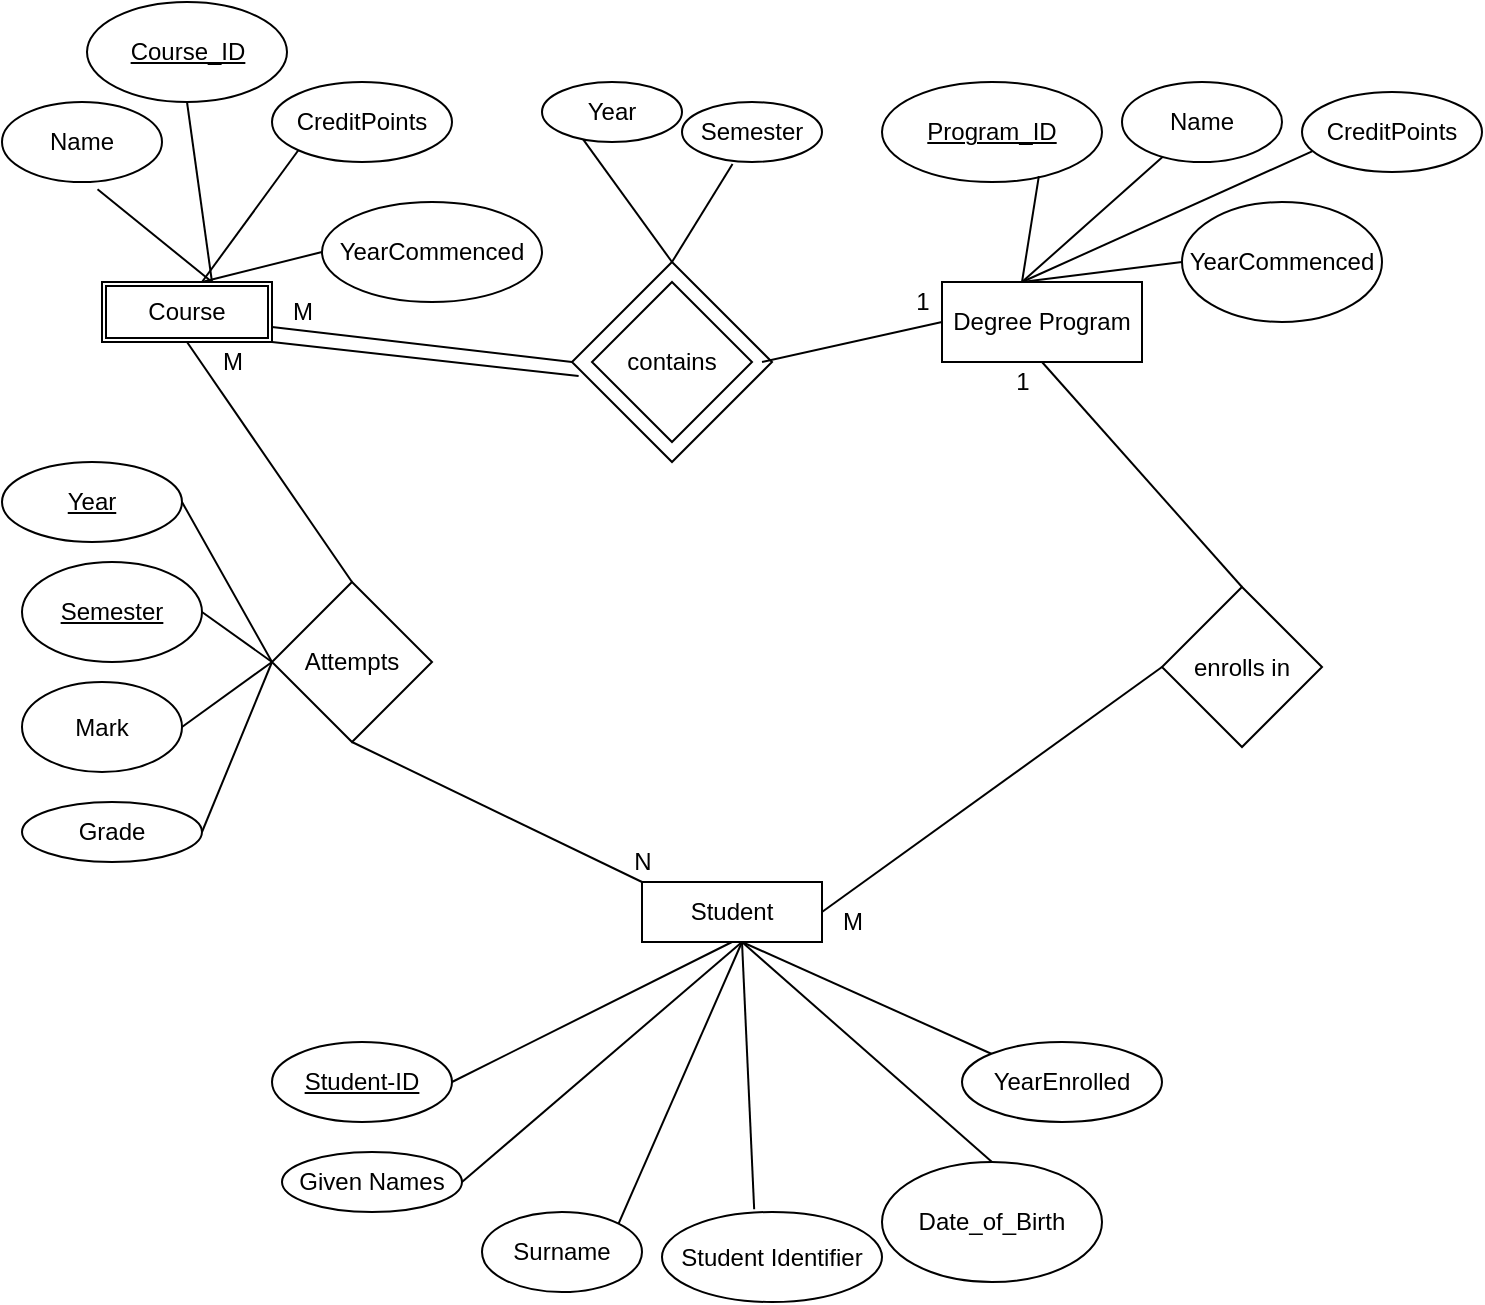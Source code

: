 <mxfile version="15.6.8" type="github">
  <diagram id="R2lEEEUBdFMjLlhIrx00" name="Page-1">
    <mxGraphModel dx="792" dy="1586" grid="1" gridSize="10" guides="1" tooltips="1" connect="1" arrows="1" fold="1" page="1" pageScale="1" pageWidth="850" pageHeight="1100" math="0" shadow="0" extFonts="Permanent Marker^https://fonts.googleapis.com/css?family=Permanent+Marker">
      <root>
        <mxCell id="0" />
        <mxCell id="1" parent="0" />
        <mxCell id="qoKDU3kjT6tSE2RLi8wQ-66" value="" style="rhombus;whiteSpace=wrap;html=1;" parent="1" vertex="1">
          <mxGeometry x="325" y="100" width="100" height="100" as="geometry" />
        </mxCell>
        <mxCell id="qoKDU3kjT6tSE2RLi8wQ-2" value="Student" style="rounded=0;whiteSpace=wrap;html=1;" parent="1" vertex="1">
          <mxGeometry x="360" y="410" width="90" height="30" as="geometry" />
        </mxCell>
        <mxCell id="qoKDU3kjT6tSE2RLi8wQ-3" value="Degree Program" style="rounded=0;whiteSpace=wrap;html=1;" parent="1" vertex="1">
          <mxGeometry x="510" y="110" width="100" height="40" as="geometry" />
        </mxCell>
        <mxCell id="qoKDU3kjT6tSE2RLi8wQ-4" value="contains" style="rhombus;whiteSpace=wrap;html=1;" parent="1" vertex="1">
          <mxGeometry x="335" y="110" width="80" height="80" as="geometry" />
        </mxCell>
        <mxCell id="qoKDU3kjT6tSE2RLi8wQ-10" value="" style="endArrow=none;html=1;rounded=0;entryX=1;entryY=0.75;entryDx=0;entryDy=0;exitX=0;exitY=0.5;exitDx=0;exitDy=0;" parent="1" source="qoKDU3kjT6tSE2RLi8wQ-66" target="qoKDU3kjT6tSE2RLi8wQ-64" edge="1">
          <mxGeometry width="50" height="50" relative="1" as="geometry">
            <mxPoint x="320" y="150" as="sourcePoint" />
            <mxPoint x="485" y="280" as="targetPoint" />
            <Array as="points" />
          </mxGeometry>
        </mxCell>
        <mxCell id="qoKDU3kjT6tSE2RLi8wQ-11" value="" style="endArrow=none;html=1;rounded=0;entryX=0;entryY=0.5;entryDx=0;entryDy=0;" parent="1" target="qoKDU3kjT6tSE2RLi8wQ-3" edge="1">
          <mxGeometry width="50" height="50" relative="1" as="geometry">
            <mxPoint x="420" y="150" as="sourcePoint" />
            <mxPoint x="430" y="230" as="targetPoint" />
          </mxGeometry>
        </mxCell>
        <mxCell id="qoKDU3kjT6tSE2RLi8wQ-12" value="enrolls in" style="rhombus;whiteSpace=wrap;html=1;" parent="1" vertex="1">
          <mxGeometry x="620" y="262.5" width="80" height="80" as="geometry" />
        </mxCell>
        <mxCell id="qoKDU3kjT6tSE2RLi8wQ-14" value="" style="endArrow=none;html=1;rounded=0;entryX=0;entryY=0.5;entryDx=0;entryDy=0;exitX=1;exitY=0.5;exitDx=0;exitDy=0;" parent="1" source="qoKDU3kjT6tSE2RLi8wQ-2" target="qoKDU3kjT6tSE2RLi8wQ-12" edge="1">
          <mxGeometry width="50" height="50" relative="1" as="geometry">
            <mxPoint x="380" y="280" as="sourcePoint" />
            <mxPoint x="430" y="230" as="targetPoint" />
          </mxGeometry>
        </mxCell>
        <mxCell id="qoKDU3kjT6tSE2RLi8wQ-15" value="" style="endArrow=none;html=1;rounded=0;entryX=0.5;entryY=1;entryDx=0;entryDy=0;exitX=0.5;exitY=0;exitDx=0;exitDy=0;" parent="1" source="qoKDU3kjT6tSE2RLi8wQ-12" target="qoKDU3kjT6tSE2RLi8wQ-3" edge="1">
          <mxGeometry width="50" height="50" relative="1" as="geometry">
            <mxPoint x="380" y="280" as="sourcePoint" />
            <mxPoint x="430" y="230" as="targetPoint" />
          </mxGeometry>
        </mxCell>
        <mxCell id="qoKDU3kjT6tSE2RLi8wQ-16" value="Given Names" style="ellipse;whiteSpace=wrap;html=1;" parent="1" vertex="1">
          <mxGeometry x="180" y="545" width="90" height="30" as="geometry" />
        </mxCell>
        <mxCell id="qoKDU3kjT6tSE2RLi8wQ-17" value="Surname" style="ellipse;whiteSpace=wrap;html=1;direction=south;" parent="1" vertex="1">
          <mxGeometry x="280" y="575" width="80" height="40" as="geometry" />
        </mxCell>
        <mxCell id="qoKDU3kjT6tSE2RLi8wQ-19" value="Date_of_Birth" style="ellipse;whiteSpace=wrap;html=1;" parent="1" vertex="1">
          <mxGeometry x="480" y="550" width="110" height="60" as="geometry" />
        </mxCell>
        <mxCell id="qoKDU3kjT6tSE2RLi8wQ-20" value="Student Identifier" style="ellipse;whiteSpace=wrap;html=1;" parent="1" vertex="1">
          <mxGeometry x="370" y="575" width="110" height="45" as="geometry" />
        </mxCell>
        <mxCell id="qoKDU3kjT6tSE2RLi8wQ-21" value="YearEnrolled" style="ellipse;whiteSpace=wrap;html=1;" parent="1" vertex="1">
          <mxGeometry x="520" y="490" width="100" height="40" as="geometry" />
        </mxCell>
        <mxCell id="qoKDU3kjT6tSE2RLi8wQ-22" value="&lt;u&gt;Student-ID&lt;/u&gt;" style="ellipse;whiteSpace=wrap;html=1;" parent="1" vertex="1">
          <mxGeometry x="175" y="490" width="90" height="40" as="geometry" />
        </mxCell>
        <mxCell id="qoKDU3kjT6tSE2RLi8wQ-23" value="" style="endArrow=none;html=1;rounded=0;exitX=1;exitY=0.5;exitDx=0;exitDy=0;" parent="1" source="qoKDU3kjT6tSE2RLi8wQ-22" edge="1">
          <mxGeometry width="50" height="50" relative="1" as="geometry">
            <mxPoint x="200" y="480" as="sourcePoint" />
            <mxPoint x="405" y="440" as="targetPoint" />
          </mxGeometry>
        </mxCell>
        <mxCell id="qoKDU3kjT6tSE2RLi8wQ-25" value="" style="endArrow=none;html=1;rounded=0;exitX=1;exitY=0.5;exitDx=0;exitDy=0;" parent="1" source="qoKDU3kjT6tSE2RLi8wQ-16" edge="1">
          <mxGeometry width="50" height="50" relative="1" as="geometry">
            <mxPoint x="360" y="490" as="sourcePoint" />
            <mxPoint x="410" y="440" as="targetPoint" />
          </mxGeometry>
        </mxCell>
        <mxCell id="qoKDU3kjT6tSE2RLi8wQ-26" value="" style="endArrow=none;html=1;rounded=0;exitX=0;exitY=0;exitDx=0;exitDy=0;" parent="1" source="qoKDU3kjT6tSE2RLi8wQ-17" edge="1">
          <mxGeometry width="50" height="50" relative="1" as="geometry">
            <mxPoint x="360" y="490" as="sourcePoint" />
            <mxPoint x="410" y="440" as="targetPoint" />
          </mxGeometry>
        </mxCell>
        <mxCell id="qoKDU3kjT6tSE2RLi8wQ-27" value="" style="endArrow=none;html=1;rounded=0;exitX=0.419;exitY=-0.031;exitDx=0;exitDy=0;exitPerimeter=0;" parent="1" source="qoKDU3kjT6tSE2RLi8wQ-20" edge="1">
          <mxGeometry width="50" height="50" relative="1" as="geometry">
            <mxPoint x="360" y="490" as="sourcePoint" />
            <mxPoint x="410" y="440" as="targetPoint" />
          </mxGeometry>
        </mxCell>
        <mxCell id="qoKDU3kjT6tSE2RLi8wQ-28" value="" style="endArrow=none;html=1;rounded=0;exitX=0.5;exitY=0;exitDx=0;exitDy=0;" parent="1" source="qoKDU3kjT6tSE2RLi8wQ-19" edge="1">
          <mxGeometry width="50" height="50" relative="1" as="geometry">
            <mxPoint x="360" y="490" as="sourcePoint" />
            <mxPoint x="410" y="440" as="targetPoint" />
          </mxGeometry>
        </mxCell>
        <mxCell id="qoKDU3kjT6tSE2RLi8wQ-30" value="" style="endArrow=none;html=1;rounded=0;exitX=0;exitY=0;exitDx=0;exitDy=0;" parent="1" source="qoKDU3kjT6tSE2RLi8wQ-21" edge="1">
          <mxGeometry width="50" height="50" relative="1" as="geometry">
            <mxPoint x="360" y="490" as="sourcePoint" />
            <mxPoint x="410" y="440" as="targetPoint" />
          </mxGeometry>
        </mxCell>
        <mxCell id="qoKDU3kjT6tSE2RLi8wQ-31" value="CreditPoints" style="ellipse;whiteSpace=wrap;html=1;" parent="1" vertex="1">
          <mxGeometry x="690" y="15" width="90" height="40" as="geometry" />
        </mxCell>
        <mxCell id="qoKDU3kjT6tSE2RLi8wQ-32" value="&lt;u&gt;Program_ID&lt;/u&gt;" style="ellipse;whiteSpace=wrap;html=1;" parent="1" vertex="1">
          <mxGeometry x="480" y="10" width="110" height="50" as="geometry" />
        </mxCell>
        <mxCell id="qoKDU3kjT6tSE2RLi8wQ-33" value="Name" style="ellipse;whiteSpace=wrap;html=1;" parent="1" vertex="1">
          <mxGeometry x="600" y="10" width="80" height="40" as="geometry" />
        </mxCell>
        <mxCell id="qoKDU3kjT6tSE2RLi8wQ-34" value="YearCommenced" style="ellipse;whiteSpace=wrap;html=1;" parent="1" vertex="1">
          <mxGeometry x="630" y="70" width="100" height="60" as="geometry" />
        </mxCell>
        <mxCell id="qoKDU3kjT6tSE2RLi8wQ-35" value="Name" style="ellipse;whiteSpace=wrap;html=1;" parent="1" vertex="1">
          <mxGeometry x="40" y="20" width="80" height="40" as="geometry" />
        </mxCell>
        <mxCell id="qoKDU3kjT6tSE2RLi8wQ-36" value="&lt;u&gt;Course_ID&lt;/u&gt;" style="ellipse;whiteSpace=wrap;html=1;" parent="1" vertex="1">
          <mxGeometry x="82.5" y="-30" width="100" height="50" as="geometry" />
        </mxCell>
        <mxCell id="qoKDU3kjT6tSE2RLi8wQ-37" value="YearCommenced" style="ellipse;whiteSpace=wrap;html=1;" parent="1" vertex="1">
          <mxGeometry x="200" y="70" width="110" height="50" as="geometry" />
        </mxCell>
        <mxCell id="qoKDU3kjT6tSE2RLi8wQ-38" value="CreditPoints" style="ellipse;whiteSpace=wrap;html=1;" parent="1" vertex="1">
          <mxGeometry x="175" y="10" width="90" height="40" as="geometry" />
        </mxCell>
        <mxCell id="qoKDU3kjT6tSE2RLi8wQ-42" value="Attempts" style="rhombus;whiteSpace=wrap;html=1;" parent="1" vertex="1">
          <mxGeometry x="175" y="260" width="80" height="80" as="geometry" />
        </mxCell>
        <mxCell id="qoKDU3kjT6tSE2RLi8wQ-43" value="" style="endArrow=none;html=1;rounded=0;exitX=0.5;exitY=0;exitDx=0;exitDy=0;entryX=0.5;entryY=1;entryDx=0;entryDy=0;" parent="1" source="qoKDU3kjT6tSE2RLi8wQ-42" target="qoKDU3kjT6tSE2RLi8wQ-64" edge="1">
          <mxGeometry width="50" height="50" relative="1" as="geometry">
            <mxPoint x="410" y="230" as="sourcePoint" />
            <mxPoint x="440" y="295" as="targetPoint" />
          </mxGeometry>
        </mxCell>
        <mxCell id="qoKDU3kjT6tSE2RLi8wQ-44" value="" style="endArrow=none;html=1;rounded=0;exitX=0;exitY=0;exitDx=0;exitDy=0;entryX=0.5;entryY=1;entryDx=0;entryDy=0;" parent="1" source="qoKDU3kjT6tSE2RLi8wQ-2" target="qoKDU3kjT6tSE2RLi8wQ-42" edge="1">
          <mxGeometry width="50" height="50" relative="1" as="geometry">
            <mxPoint x="410" y="230" as="sourcePoint" />
            <mxPoint x="460" y="180" as="targetPoint" />
          </mxGeometry>
        </mxCell>
        <mxCell id="qoKDU3kjT6tSE2RLi8wQ-45" value="&lt;u&gt;Year&lt;/u&gt;" style="ellipse;whiteSpace=wrap;html=1;" parent="1" vertex="1">
          <mxGeometry x="40" y="200" width="90" height="40" as="geometry" />
        </mxCell>
        <mxCell id="qoKDU3kjT6tSE2RLi8wQ-46" value="Mark" style="ellipse;whiteSpace=wrap;html=1;" parent="1" vertex="1">
          <mxGeometry x="50" y="310" width="80" height="45" as="geometry" />
        </mxCell>
        <mxCell id="qoKDU3kjT6tSE2RLi8wQ-47" value="&lt;u&gt;Semester&lt;/u&gt;" style="ellipse;whiteSpace=wrap;html=1;" parent="1" vertex="1">
          <mxGeometry x="50" y="250" width="90" height="50" as="geometry" />
        </mxCell>
        <mxCell id="qoKDU3kjT6tSE2RLi8wQ-48" value="Grade" style="ellipse;whiteSpace=wrap;html=1;" parent="1" vertex="1">
          <mxGeometry x="50" y="370" width="90" height="30" as="geometry" />
        </mxCell>
        <mxCell id="qoKDU3kjT6tSE2RLi8wQ-49" value="" style="endArrow=none;html=1;rounded=0;entryX=0;entryY=0.5;entryDx=0;entryDy=0;exitX=1;exitY=0.5;exitDx=0;exitDy=0;" parent="1" source="qoKDU3kjT6tSE2RLi8wQ-47" target="qoKDU3kjT6tSE2RLi8wQ-42" edge="1">
          <mxGeometry width="50" height="50" relative="1" as="geometry">
            <mxPoint x="260" y="390" as="sourcePoint" />
            <mxPoint x="310" y="340" as="targetPoint" />
          </mxGeometry>
        </mxCell>
        <mxCell id="qoKDU3kjT6tSE2RLi8wQ-50" value="" style="endArrow=none;html=1;rounded=0;exitX=0;exitY=0.5;exitDx=0;exitDy=0;entryX=1;entryY=0.5;entryDx=0;entryDy=0;" parent="1" source="qoKDU3kjT6tSE2RLi8wQ-42" target="qoKDU3kjT6tSE2RLi8wQ-46" edge="1">
          <mxGeometry width="50" height="50" relative="1" as="geometry">
            <mxPoint x="260" y="390" as="sourcePoint" />
            <mxPoint x="310" y="340" as="targetPoint" />
          </mxGeometry>
        </mxCell>
        <mxCell id="qoKDU3kjT6tSE2RLi8wQ-51" value="" style="endArrow=none;html=1;rounded=0;entryX=0;entryY=0.5;entryDx=0;entryDy=0;exitX=1;exitY=0.5;exitDx=0;exitDy=0;" parent="1" source="qoKDU3kjT6tSE2RLi8wQ-48" target="qoKDU3kjT6tSE2RLi8wQ-42" edge="1">
          <mxGeometry width="50" height="50" relative="1" as="geometry">
            <mxPoint x="260" y="390" as="sourcePoint" />
            <mxPoint x="310" y="340" as="targetPoint" />
          </mxGeometry>
        </mxCell>
        <mxCell id="qoKDU3kjT6tSE2RLi8wQ-52" value="" style="endArrow=none;html=1;rounded=0;entryX=0;entryY=0.5;entryDx=0;entryDy=0;exitX=1;exitY=0.5;exitDx=0;exitDy=0;" parent="1" source="qoKDU3kjT6tSE2RLi8wQ-45" target="qoKDU3kjT6tSE2RLi8wQ-42" edge="1">
          <mxGeometry width="50" height="50" relative="1" as="geometry">
            <mxPoint x="260" y="390" as="sourcePoint" />
            <mxPoint x="310" y="340" as="targetPoint" />
          </mxGeometry>
        </mxCell>
        <mxCell id="qoKDU3kjT6tSE2RLi8wQ-53" value="" style="endArrow=none;html=1;rounded=0;" parent="1" target="qoKDU3kjT6tSE2RLi8wQ-33" edge="1">
          <mxGeometry width="50" height="50" relative="1" as="geometry">
            <mxPoint x="550" y="110" as="sourcePoint" />
            <mxPoint x="490" y="70" as="targetPoint" />
          </mxGeometry>
        </mxCell>
        <mxCell id="qoKDU3kjT6tSE2RLi8wQ-54" value="" style="endArrow=none;html=1;rounded=0;entryX=0.713;entryY=0.941;entryDx=0;entryDy=0;entryPerimeter=0;" parent="1" target="qoKDU3kjT6tSE2RLi8wQ-32" edge="1">
          <mxGeometry width="50" height="50" relative="1" as="geometry">
            <mxPoint x="550" y="110" as="sourcePoint" />
            <mxPoint x="490" y="70" as="targetPoint" />
          </mxGeometry>
        </mxCell>
        <mxCell id="qoKDU3kjT6tSE2RLi8wQ-55" value="" style="endArrow=none;html=1;rounded=0;entryX=0.056;entryY=0.742;entryDx=0;entryDy=0;entryPerimeter=0;" parent="1" target="qoKDU3kjT6tSE2RLi8wQ-31" edge="1">
          <mxGeometry width="50" height="50" relative="1" as="geometry">
            <mxPoint x="550" y="110" as="sourcePoint" />
            <mxPoint x="490" y="70" as="targetPoint" />
          </mxGeometry>
        </mxCell>
        <mxCell id="qoKDU3kjT6tSE2RLi8wQ-56" value="" style="endArrow=none;html=1;rounded=0;entryX=0;entryY=0.5;entryDx=0;entryDy=0;" parent="1" target="qoKDU3kjT6tSE2RLi8wQ-34" edge="1">
          <mxGeometry width="50" height="50" relative="1" as="geometry">
            <mxPoint x="550" y="110" as="sourcePoint" />
            <mxPoint x="490" y="65" as="targetPoint" />
          </mxGeometry>
        </mxCell>
        <mxCell id="qoKDU3kjT6tSE2RLi8wQ-57" value="" style="endArrow=none;html=1;rounded=0;entryX=0.5;entryY=1;entryDx=0;entryDy=0;" parent="1" target="qoKDU3kjT6tSE2RLi8wQ-36" edge="1">
          <mxGeometry width="50" height="50" relative="1" as="geometry">
            <mxPoint x="145" y="110" as="sourcePoint" />
            <mxPoint x="400" y="70" as="targetPoint" />
          </mxGeometry>
        </mxCell>
        <mxCell id="qoKDU3kjT6tSE2RLi8wQ-58" value="" style="endArrow=none;html=1;rounded=0;entryX=0;entryY=1;entryDx=0;entryDy=0;" parent="1" target="qoKDU3kjT6tSE2RLi8wQ-38" edge="1">
          <mxGeometry width="50" height="50" relative="1" as="geometry">
            <mxPoint x="140" y="110" as="sourcePoint" />
            <mxPoint x="190" y="60" as="targetPoint" />
          </mxGeometry>
        </mxCell>
        <mxCell id="qoKDU3kjT6tSE2RLi8wQ-59" value="" style="endArrow=none;html=1;rounded=0;entryX=0;entryY=0.5;entryDx=0;entryDy=0;" parent="1" target="qoKDU3kjT6tSE2RLi8wQ-37" edge="1">
          <mxGeometry width="50" height="50" relative="1" as="geometry">
            <mxPoint x="140" y="110" as="sourcePoint" />
            <mxPoint x="400" y="70" as="targetPoint" />
          </mxGeometry>
        </mxCell>
        <mxCell id="qoKDU3kjT6tSE2RLi8wQ-60" value="" style="endArrow=none;html=1;rounded=0;entryX=0.597;entryY=1.091;entryDx=0;entryDy=0;entryPerimeter=0;" parent="1" target="qoKDU3kjT6tSE2RLi8wQ-35" edge="1">
          <mxGeometry width="50" height="50" relative="1" as="geometry">
            <mxPoint x="145" y="110" as="sourcePoint" />
            <mxPoint x="400" y="70" as="targetPoint" />
          </mxGeometry>
        </mxCell>
        <object label="Course" id="qoKDU3kjT6tSE2RLi8wQ-64">
          <mxCell style="shape=ext;double=1;rounded=0;whiteSpace=wrap;html=1;" parent="1" vertex="1">
            <mxGeometry x="90" y="110" width="85" height="30" as="geometry" />
          </mxCell>
        </object>
        <mxCell id="qoKDU3kjT6tSE2RLi8wQ-68" value="" style="endArrow=none;html=1;rounded=0;entryX=0.033;entryY=0.57;entryDx=0;entryDy=0;entryPerimeter=0;exitX=1;exitY=1;exitDx=0;exitDy=0;" parent="1" source="qoKDU3kjT6tSE2RLi8wQ-64" target="qoKDU3kjT6tSE2RLi8wQ-66" edge="1">
          <mxGeometry width="50" height="50" relative="1" as="geometry">
            <mxPoint x="340" y="260" as="sourcePoint" />
            <mxPoint x="390" y="210" as="targetPoint" />
          </mxGeometry>
        </mxCell>
        <mxCell id="qoKDU3kjT6tSE2RLi8wQ-71" value="1" style="text;html=1;align=center;verticalAlign=middle;resizable=0;points=[];autosize=1;strokeColor=none;fillColor=none;" parent="1" vertex="1">
          <mxGeometry x="540" y="150" width="20" height="20" as="geometry" />
        </mxCell>
        <mxCell id="qoKDU3kjT6tSE2RLi8wQ-72" value="M" style="text;html=1;align=center;verticalAlign=middle;resizable=0;points=[];autosize=1;strokeColor=none;fillColor=none;" parent="1" vertex="1">
          <mxGeometry x="450" y="420" width="30" height="20" as="geometry" />
        </mxCell>
        <mxCell id="qoKDU3kjT6tSE2RLi8wQ-73" value="1" style="text;html=1;align=center;verticalAlign=middle;resizable=0;points=[];autosize=1;strokeColor=none;fillColor=none;" parent="1" vertex="1">
          <mxGeometry x="490" y="110" width="20" height="20" as="geometry" />
        </mxCell>
        <mxCell id="qoKDU3kjT6tSE2RLi8wQ-74" value="M" style="text;html=1;align=center;verticalAlign=middle;resizable=0;points=[];autosize=1;strokeColor=none;fillColor=none;" parent="1" vertex="1">
          <mxGeometry x="175" y="115" width="30" height="20" as="geometry" />
        </mxCell>
        <mxCell id="qoKDU3kjT6tSE2RLi8wQ-75" value="M" style="text;html=1;align=center;verticalAlign=middle;resizable=0;points=[];autosize=1;strokeColor=none;fillColor=none;" parent="1" vertex="1">
          <mxGeometry x="140" y="140" width="30" height="20" as="geometry" />
        </mxCell>
        <mxCell id="qoKDU3kjT6tSE2RLi8wQ-76" value="N" style="text;html=1;align=center;verticalAlign=middle;resizable=0;points=[];autosize=1;strokeColor=none;fillColor=none;" parent="1" vertex="1">
          <mxGeometry x="350" y="390" width="20" height="20" as="geometry" />
        </mxCell>
        <mxCell id="qoKDU3kjT6tSE2RLi8wQ-78" value="Year" style="ellipse;whiteSpace=wrap;html=1;" parent="1" vertex="1">
          <mxGeometry x="310" y="10" width="70" height="30" as="geometry" />
        </mxCell>
        <mxCell id="qoKDU3kjT6tSE2RLi8wQ-80" value="Semester" style="ellipse;whiteSpace=wrap;html=1;" parent="1" vertex="1">
          <mxGeometry x="380" y="20" width="70" height="30" as="geometry" />
        </mxCell>
        <mxCell id="qoKDU3kjT6tSE2RLi8wQ-81" value="" style="endArrow=none;html=1;rounded=0;entryX=0.295;entryY=0.959;entryDx=0;entryDy=0;entryPerimeter=0;exitX=0.5;exitY=0;exitDx=0;exitDy=0;" parent="1" source="qoKDU3kjT6tSE2RLi8wQ-66" target="qoKDU3kjT6tSE2RLi8wQ-78" edge="1">
          <mxGeometry width="50" height="50" relative="1" as="geometry">
            <mxPoint x="280" y="240" as="sourcePoint" />
            <mxPoint x="330" y="190" as="targetPoint" />
          </mxGeometry>
        </mxCell>
        <mxCell id="qoKDU3kjT6tSE2RLi8wQ-83" value="" style="endArrow=none;html=1;rounded=0;entryX=0.361;entryY=1.033;entryDx=0;entryDy=0;entryPerimeter=0;exitX=0.5;exitY=0;exitDx=0;exitDy=0;" parent="1" source="qoKDU3kjT6tSE2RLi8wQ-66" target="qoKDU3kjT6tSE2RLi8wQ-80" edge="1">
          <mxGeometry width="50" height="50" relative="1" as="geometry">
            <mxPoint x="390" y="240" as="sourcePoint" />
            <mxPoint x="440" y="190" as="targetPoint" />
          </mxGeometry>
        </mxCell>
      </root>
    </mxGraphModel>
  </diagram>
</mxfile>
